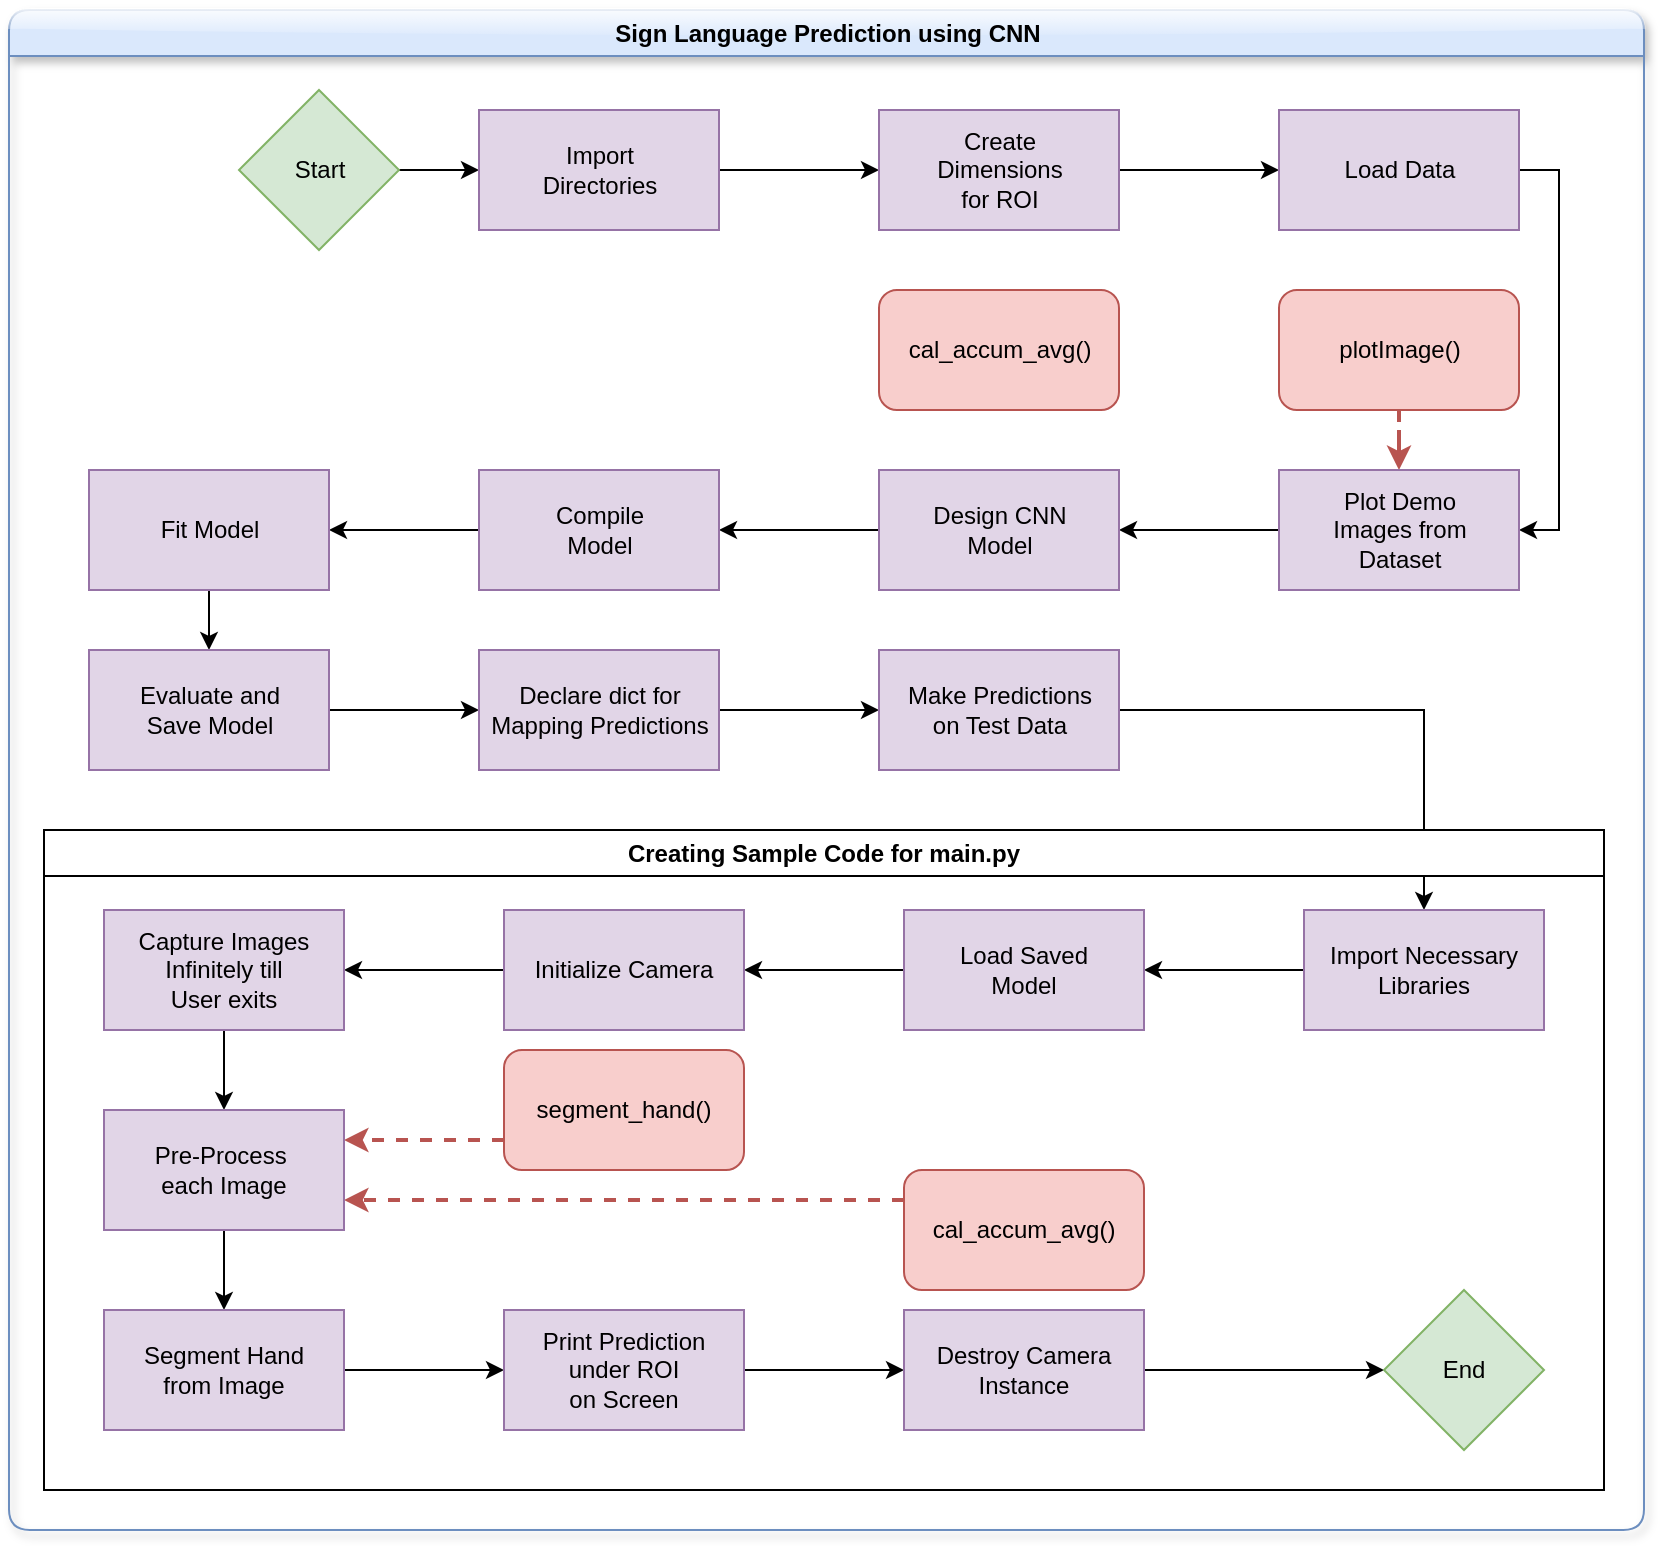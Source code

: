 <mxfile version="24.8.4">
  <diagram name="Page-1" id="0_1R4PRj_9CvCNdP9Kdg">
    <mxGraphModel dx="1862" dy="928" grid="1" gridSize="10" guides="1" tooltips="1" connect="1" arrows="1" fold="1" page="1" pageScale="1" pageWidth="850" pageHeight="1100" math="0" shadow="0">
      <root>
        <mxCell id="0" />
        <mxCell id="1" parent="0" />
        <mxCell id="QvLPRMVJT-h4GtG450_0-12" style="edgeStyle=orthogonalEdgeStyle;rounded=0;orthogonalLoop=1;jettySize=auto;html=1;exitX=1;exitY=0.5;exitDx=0;exitDy=0;entryX=0;entryY=0.5;entryDx=0;entryDy=0;" edge="1" parent="1" source="QvLPRMVJT-h4GtG450_0-1" target="QvLPRMVJT-h4GtG450_0-2">
          <mxGeometry relative="1" as="geometry" />
        </mxCell>
        <mxCell id="QvLPRMVJT-h4GtG450_0-1" value="Start" style="rhombus;whiteSpace=wrap;html=1;fillColor=#d5e8d4;strokeColor=#82b366;" vertex="1" parent="1">
          <mxGeometry x="127.5" y="140" width="80" height="80" as="geometry" />
        </mxCell>
        <mxCell id="QvLPRMVJT-h4GtG450_0-13" style="edgeStyle=orthogonalEdgeStyle;rounded=0;orthogonalLoop=1;jettySize=auto;html=1;exitX=1;exitY=0.5;exitDx=0;exitDy=0;entryX=0;entryY=0.5;entryDx=0;entryDy=0;" edge="1" parent="1" source="QvLPRMVJT-h4GtG450_0-2" target="QvLPRMVJT-h4GtG450_0-3">
          <mxGeometry relative="1" as="geometry" />
        </mxCell>
        <mxCell id="QvLPRMVJT-h4GtG450_0-2" value="&lt;div&gt;Import&lt;/div&gt;&lt;div&gt;Directories&lt;br&gt;&lt;/div&gt;" style="rounded=0;whiteSpace=wrap;html=1;fillColor=#e1d5e7;strokeColor=#9673a6;" vertex="1" parent="1">
          <mxGeometry x="247.5" y="150" width="120" height="60" as="geometry" />
        </mxCell>
        <mxCell id="QvLPRMVJT-h4GtG450_0-14" style="edgeStyle=orthogonalEdgeStyle;rounded=0;orthogonalLoop=1;jettySize=auto;html=1;exitX=1;exitY=0.5;exitDx=0;exitDy=0;entryX=0;entryY=0.5;entryDx=0;entryDy=0;" edge="1" parent="1" source="QvLPRMVJT-h4GtG450_0-3" target="QvLPRMVJT-h4GtG450_0-5">
          <mxGeometry relative="1" as="geometry" />
        </mxCell>
        <mxCell id="QvLPRMVJT-h4GtG450_0-3" value="&lt;div&gt;Create&lt;/div&gt;&lt;div&gt;Dimensions&lt;/div&gt;&lt;div&gt;for ROI&lt;br&gt;&lt;/div&gt;" style="rounded=0;whiteSpace=wrap;html=1;fillColor=#e1d5e7;strokeColor=#9673a6;" vertex="1" parent="1">
          <mxGeometry x="447.5" y="150" width="120" height="60" as="geometry" />
        </mxCell>
        <mxCell id="QvLPRMVJT-h4GtG450_0-4" value="cal_accum_avg()" style="rounded=1;whiteSpace=wrap;html=1;fillColor=#f8cecc;strokeColor=#b85450;" vertex="1" parent="1">
          <mxGeometry x="447.5" y="240" width="120" height="60" as="geometry" />
        </mxCell>
        <mxCell id="QvLPRMVJT-h4GtG450_0-15" style="edgeStyle=orthogonalEdgeStyle;rounded=0;orthogonalLoop=1;jettySize=auto;html=1;exitX=1;exitY=0.5;exitDx=0;exitDy=0;entryX=1;entryY=0.5;entryDx=0;entryDy=0;" edge="1" parent="1" source="QvLPRMVJT-h4GtG450_0-5" target="QvLPRMVJT-h4GtG450_0-7">
          <mxGeometry relative="1" as="geometry" />
        </mxCell>
        <mxCell id="QvLPRMVJT-h4GtG450_0-5" value="Load Data" style="rounded=0;whiteSpace=wrap;html=1;fillColor=#e1d5e7;strokeColor=#9673a6;" vertex="1" parent="1">
          <mxGeometry x="647.5" y="150" width="120" height="60" as="geometry" />
        </mxCell>
        <mxCell id="QvLPRMVJT-h4GtG450_0-19" style="edgeStyle=orthogonalEdgeStyle;rounded=0;orthogonalLoop=1;jettySize=auto;html=1;exitX=0.5;exitY=1;exitDx=0;exitDy=0;fillColor=#f8cecc;strokeColor=#b85450;dashed=1;strokeWidth=2;" edge="1" parent="1" source="QvLPRMVJT-h4GtG450_0-6" target="QvLPRMVJT-h4GtG450_0-7">
          <mxGeometry relative="1" as="geometry" />
        </mxCell>
        <mxCell id="QvLPRMVJT-h4GtG450_0-6" value="plotImage()" style="rounded=1;whiteSpace=wrap;html=1;fillColor=#f8cecc;strokeColor=#b85450;" vertex="1" parent="1">
          <mxGeometry x="647.5" y="240" width="120" height="60" as="geometry" />
        </mxCell>
        <mxCell id="QvLPRMVJT-h4GtG450_0-16" style="edgeStyle=orthogonalEdgeStyle;rounded=0;orthogonalLoop=1;jettySize=auto;html=1;exitX=0;exitY=0.5;exitDx=0;exitDy=0;entryX=1;entryY=0.5;entryDx=0;entryDy=0;" edge="1" parent="1" source="QvLPRMVJT-h4GtG450_0-7" target="QvLPRMVJT-h4GtG450_0-8">
          <mxGeometry relative="1" as="geometry" />
        </mxCell>
        <mxCell id="QvLPRMVJT-h4GtG450_0-7" value="&lt;div&gt;Plot Demo&lt;/div&gt;&lt;div&gt;Images from&lt;/div&gt;&lt;div&gt;Dataset&lt;br&gt;&lt;/div&gt;" style="rounded=0;whiteSpace=wrap;html=1;fillColor=#e1d5e7;strokeColor=#9673a6;" vertex="1" parent="1">
          <mxGeometry x="647.5" y="330" width="120" height="60" as="geometry" />
        </mxCell>
        <mxCell id="QvLPRMVJT-h4GtG450_0-17" style="edgeStyle=orthogonalEdgeStyle;rounded=0;orthogonalLoop=1;jettySize=auto;html=1;exitX=0;exitY=0.5;exitDx=0;exitDy=0;entryX=1;entryY=0.5;entryDx=0;entryDy=0;" edge="1" parent="1" source="QvLPRMVJT-h4GtG450_0-8" target="QvLPRMVJT-h4GtG450_0-9">
          <mxGeometry relative="1" as="geometry" />
        </mxCell>
        <mxCell id="QvLPRMVJT-h4GtG450_0-8" value="&lt;div&gt;Design CNN&lt;/div&gt;&lt;div&gt;Model&lt;br&gt;&lt;/div&gt;" style="rounded=0;whiteSpace=wrap;html=1;fillColor=#e1d5e7;strokeColor=#9673a6;" vertex="1" parent="1">
          <mxGeometry x="447.5" y="330" width="120" height="60" as="geometry" />
        </mxCell>
        <mxCell id="QvLPRMVJT-h4GtG450_0-18" style="edgeStyle=orthogonalEdgeStyle;rounded=0;orthogonalLoop=1;jettySize=auto;html=1;exitX=0;exitY=0.5;exitDx=0;exitDy=0;entryX=1;entryY=0.5;entryDx=0;entryDy=0;" edge="1" parent="1" source="QvLPRMVJT-h4GtG450_0-9" target="QvLPRMVJT-h4GtG450_0-10">
          <mxGeometry relative="1" as="geometry" />
        </mxCell>
        <mxCell id="QvLPRMVJT-h4GtG450_0-9" value="&lt;div&gt;Compile&lt;/div&gt;&lt;div&gt;Model&lt;br&gt;&lt;/div&gt;" style="rounded=0;whiteSpace=wrap;html=1;fillColor=#e1d5e7;strokeColor=#9673a6;" vertex="1" parent="1">
          <mxGeometry x="247.5" y="330" width="120" height="60" as="geometry" />
        </mxCell>
        <mxCell id="QvLPRMVJT-h4GtG450_0-22" style="edgeStyle=orthogonalEdgeStyle;rounded=0;orthogonalLoop=1;jettySize=auto;html=1;exitX=0.5;exitY=1;exitDx=0;exitDy=0;entryX=0.5;entryY=0;entryDx=0;entryDy=0;" edge="1" parent="1" source="QvLPRMVJT-h4GtG450_0-10" target="QvLPRMVJT-h4GtG450_0-11">
          <mxGeometry relative="1" as="geometry" />
        </mxCell>
        <mxCell id="QvLPRMVJT-h4GtG450_0-10" value="Fit Model" style="rounded=0;whiteSpace=wrap;html=1;fillColor=#e1d5e7;strokeColor=#9673a6;" vertex="1" parent="1">
          <mxGeometry x="52.5" y="330" width="120" height="60" as="geometry" />
        </mxCell>
        <mxCell id="QvLPRMVJT-h4GtG450_0-23" style="edgeStyle=orthogonalEdgeStyle;rounded=0;orthogonalLoop=1;jettySize=auto;html=1;exitX=1;exitY=0.5;exitDx=0;exitDy=0;entryX=0;entryY=0.5;entryDx=0;entryDy=0;" edge="1" parent="1" source="QvLPRMVJT-h4GtG450_0-11" target="QvLPRMVJT-h4GtG450_0-20">
          <mxGeometry relative="1" as="geometry" />
        </mxCell>
        <mxCell id="QvLPRMVJT-h4GtG450_0-11" value="&lt;div&gt;Evaluate and &lt;br&gt;&lt;/div&gt;&lt;div&gt;Save Model&lt;br&gt;&lt;/div&gt;" style="rounded=0;whiteSpace=wrap;html=1;fillColor=#e1d5e7;strokeColor=#9673a6;" vertex="1" parent="1">
          <mxGeometry x="52.5" y="420" width="120" height="60" as="geometry" />
        </mxCell>
        <mxCell id="QvLPRMVJT-h4GtG450_0-24" style="edgeStyle=orthogonalEdgeStyle;rounded=0;orthogonalLoop=1;jettySize=auto;html=1;exitX=1;exitY=0.5;exitDx=0;exitDy=0;entryX=0;entryY=0.5;entryDx=0;entryDy=0;" edge="1" parent="1" source="QvLPRMVJT-h4GtG450_0-20" target="QvLPRMVJT-h4GtG450_0-21">
          <mxGeometry relative="1" as="geometry" />
        </mxCell>
        <mxCell id="QvLPRMVJT-h4GtG450_0-20" value="&lt;div&gt;Declare dict for&lt;/div&gt;&lt;div&gt;Mapping Predictions&lt;br&gt;&lt;/div&gt;" style="rounded=0;whiteSpace=wrap;html=1;fillColor=#e1d5e7;strokeColor=#9673a6;" vertex="1" parent="1">
          <mxGeometry x="247.5" y="420" width="120" height="60" as="geometry" />
        </mxCell>
        <mxCell id="QvLPRMVJT-h4GtG450_0-46" style="edgeStyle=orthogonalEdgeStyle;rounded=0;orthogonalLoop=1;jettySize=auto;html=1;exitX=1;exitY=0.5;exitDx=0;exitDy=0;entryX=0.5;entryY=0;entryDx=0;entryDy=0;" edge="1" parent="1" source="QvLPRMVJT-h4GtG450_0-21" target="QvLPRMVJT-h4GtG450_0-26">
          <mxGeometry relative="1" as="geometry" />
        </mxCell>
        <mxCell id="QvLPRMVJT-h4GtG450_0-21" value="&lt;div&gt;Make Predictions&lt;/div&gt;&lt;div&gt;on Test Data&lt;br&gt;&lt;/div&gt;" style="rounded=0;whiteSpace=wrap;html=1;fillColor=#e1d5e7;strokeColor=#9673a6;" vertex="1" parent="1">
          <mxGeometry x="447.5" y="420" width="120" height="60" as="geometry" />
        </mxCell>
        <mxCell id="QvLPRMVJT-h4GtG450_0-49" value="Sign Language Prediction using CNN" style="swimlane;whiteSpace=wrap;html=1;fillColor=#dae8fc;strokeColor=#6c8ebf;rounded=1;shadow=1;glass=1;" vertex="1" parent="1">
          <mxGeometry x="12.5" y="100" width="817.5" height="760" as="geometry" />
        </mxCell>
        <mxCell id="QvLPRMVJT-h4GtG450_0-25" value="Creating Sample Code for main.py" style="swimlane;whiteSpace=wrap;html=1;" vertex="1" parent="1">
          <mxGeometry x="30" y="510" width="780" height="330" as="geometry" />
        </mxCell>
        <mxCell id="QvLPRMVJT-h4GtG450_0-31" style="edgeStyle=orthogonalEdgeStyle;rounded=0;orthogonalLoop=1;jettySize=auto;html=1;exitX=0;exitY=0.5;exitDx=0;exitDy=0;entryX=1;entryY=0.5;entryDx=0;entryDy=0;" edge="1" parent="QvLPRMVJT-h4GtG450_0-25" source="QvLPRMVJT-h4GtG450_0-26" target="QvLPRMVJT-h4GtG450_0-27">
          <mxGeometry relative="1" as="geometry" />
        </mxCell>
        <mxCell id="QvLPRMVJT-h4GtG450_0-26" value="&lt;div&gt;Import Necessary&lt;/div&gt;&lt;div&gt;Libraries&lt;br&gt;&lt;/div&gt;" style="rounded=0;whiteSpace=wrap;html=1;fillColor=#e1d5e7;strokeColor=#9673a6;" vertex="1" parent="QvLPRMVJT-h4GtG450_0-25">
          <mxGeometry x="630" y="40" width="120" height="60" as="geometry" />
        </mxCell>
        <mxCell id="QvLPRMVJT-h4GtG450_0-32" style="edgeStyle=orthogonalEdgeStyle;rounded=0;orthogonalLoop=1;jettySize=auto;html=1;exitX=0;exitY=0.5;exitDx=0;exitDy=0;" edge="1" parent="QvLPRMVJT-h4GtG450_0-25" source="QvLPRMVJT-h4GtG450_0-27" target="QvLPRMVJT-h4GtG450_0-30">
          <mxGeometry relative="1" as="geometry" />
        </mxCell>
        <mxCell id="QvLPRMVJT-h4GtG450_0-27" value="&lt;div&gt;Load Saved&lt;/div&gt;&lt;div&gt;Model&lt;br&gt;&lt;/div&gt;" style="rounded=0;whiteSpace=wrap;html=1;fillColor=#e1d5e7;strokeColor=#9673a6;" vertex="1" parent="QvLPRMVJT-h4GtG450_0-25">
          <mxGeometry x="430" y="40" width="120" height="60" as="geometry" />
        </mxCell>
        <mxCell id="QvLPRMVJT-h4GtG450_0-45" style="edgeStyle=orthogonalEdgeStyle;rounded=0;orthogonalLoop=1;jettySize=auto;html=1;exitX=0;exitY=0.25;exitDx=0;exitDy=0;entryX=1;entryY=0.75;entryDx=0;entryDy=0;dashed=1;fillColor=#f8cecc;strokeColor=#b85450;strokeWidth=2;" edge="1" parent="QvLPRMVJT-h4GtG450_0-25" source="QvLPRMVJT-h4GtG450_0-28" target="QvLPRMVJT-h4GtG450_0-35">
          <mxGeometry relative="1" as="geometry" />
        </mxCell>
        <mxCell id="QvLPRMVJT-h4GtG450_0-28" value="cal_accum_avg()" style="rounded=1;whiteSpace=wrap;html=1;fillColor=#f8cecc;strokeColor=#b85450;" vertex="1" parent="QvLPRMVJT-h4GtG450_0-25">
          <mxGeometry x="430" y="170" width="120" height="60" as="geometry" />
        </mxCell>
        <mxCell id="QvLPRMVJT-h4GtG450_0-44" style="edgeStyle=orthogonalEdgeStyle;rounded=0;orthogonalLoop=1;jettySize=auto;html=1;exitX=0;exitY=0.75;exitDx=0;exitDy=0;entryX=1;entryY=0.25;entryDx=0;entryDy=0;fillColor=#f8cecc;strokeColor=#b85450;dashed=1;strokeWidth=2;" edge="1" parent="QvLPRMVJT-h4GtG450_0-25" source="QvLPRMVJT-h4GtG450_0-29" target="QvLPRMVJT-h4GtG450_0-35">
          <mxGeometry relative="1" as="geometry" />
        </mxCell>
        <mxCell id="QvLPRMVJT-h4GtG450_0-29" value="segment_hand()" style="rounded=1;whiteSpace=wrap;html=1;fillColor=#f8cecc;strokeColor=#b85450;" vertex="1" parent="QvLPRMVJT-h4GtG450_0-25">
          <mxGeometry x="230" y="110" width="120" height="60" as="geometry" />
        </mxCell>
        <mxCell id="QvLPRMVJT-h4GtG450_0-34" style="edgeStyle=orthogonalEdgeStyle;rounded=0;orthogonalLoop=1;jettySize=auto;html=1;exitX=0;exitY=0.5;exitDx=0;exitDy=0;entryX=1;entryY=0.5;entryDx=0;entryDy=0;" edge="1" parent="QvLPRMVJT-h4GtG450_0-25" source="QvLPRMVJT-h4GtG450_0-30" target="QvLPRMVJT-h4GtG450_0-33">
          <mxGeometry relative="1" as="geometry" />
        </mxCell>
        <mxCell id="QvLPRMVJT-h4GtG450_0-30" value="Initialize Camera" style="rounded=0;whiteSpace=wrap;html=1;fillColor=#e1d5e7;strokeColor=#9673a6;" vertex="1" parent="QvLPRMVJT-h4GtG450_0-25">
          <mxGeometry x="230" y="40" width="120" height="60" as="geometry" />
        </mxCell>
        <mxCell id="QvLPRMVJT-h4GtG450_0-36" style="edgeStyle=orthogonalEdgeStyle;rounded=0;orthogonalLoop=1;jettySize=auto;html=1;exitX=0.5;exitY=1;exitDx=0;exitDy=0;entryX=0.5;entryY=0;entryDx=0;entryDy=0;" edge="1" parent="QvLPRMVJT-h4GtG450_0-25" source="QvLPRMVJT-h4GtG450_0-33" target="QvLPRMVJT-h4GtG450_0-35">
          <mxGeometry relative="1" as="geometry" />
        </mxCell>
        <mxCell id="QvLPRMVJT-h4GtG450_0-33" value="&lt;div&gt;Capture Images&lt;/div&gt;&lt;div&gt;Infinitely till&lt;/div&gt;&lt;div&gt;User exits&lt;br&gt;&lt;/div&gt;" style="rounded=0;whiteSpace=wrap;html=1;fillColor=#e1d5e7;strokeColor=#9673a6;" vertex="1" parent="QvLPRMVJT-h4GtG450_0-25">
          <mxGeometry x="30" y="40" width="120" height="60" as="geometry" />
        </mxCell>
        <mxCell id="QvLPRMVJT-h4GtG450_0-38" style="edgeStyle=orthogonalEdgeStyle;rounded=0;orthogonalLoop=1;jettySize=auto;html=1;exitX=0.5;exitY=1;exitDx=0;exitDy=0;" edge="1" parent="QvLPRMVJT-h4GtG450_0-25" source="QvLPRMVJT-h4GtG450_0-35" target="QvLPRMVJT-h4GtG450_0-37">
          <mxGeometry relative="1" as="geometry" />
        </mxCell>
        <mxCell id="QvLPRMVJT-h4GtG450_0-35" value="&lt;div&gt;Pre-Process&amp;nbsp;&lt;/div&gt;&lt;div&gt;each Image&lt;/div&gt;" style="rounded=0;whiteSpace=wrap;html=1;fillColor=#e1d5e7;strokeColor=#9673a6;" vertex="1" parent="QvLPRMVJT-h4GtG450_0-25">
          <mxGeometry x="30" y="140" width="120" height="60" as="geometry" />
        </mxCell>
        <mxCell id="QvLPRMVJT-h4GtG450_0-40" style="edgeStyle=orthogonalEdgeStyle;rounded=0;orthogonalLoop=1;jettySize=auto;html=1;exitX=1;exitY=0.5;exitDx=0;exitDy=0;entryX=0;entryY=0.5;entryDx=0;entryDy=0;" edge="1" parent="QvLPRMVJT-h4GtG450_0-25" source="QvLPRMVJT-h4GtG450_0-37" target="QvLPRMVJT-h4GtG450_0-39">
          <mxGeometry relative="1" as="geometry" />
        </mxCell>
        <mxCell id="QvLPRMVJT-h4GtG450_0-37" value="&lt;div&gt;Segment Hand&lt;/div&gt;&lt;div&gt;from Image&lt;br&gt;&lt;/div&gt;" style="rounded=0;whiteSpace=wrap;html=1;fillColor=#e1d5e7;strokeColor=#9673a6;" vertex="1" parent="QvLPRMVJT-h4GtG450_0-25">
          <mxGeometry x="30" y="240" width="120" height="60" as="geometry" />
        </mxCell>
        <mxCell id="QvLPRMVJT-h4GtG450_0-42" style="edgeStyle=orthogonalEdgeStyle;rounded=0;orthogonalLoop=1;jettySize=auto;html=1;exitX=1;exitY=0.5;exitDx=0;exitDy=0;entryX=0;entryY=0.5;entryDx=0;entryDy=0;" edge="1" parent="QvLPRMVJT-h4GtG450_0-25" source="QvLPRMVJT-h4GtG450_0-39" target="QvLPRMVJT-h4GtG450_0-41">
          <mxGeometry relative="1" as="geometry" />
        </mxCell>
        <mxCell id="QvLPRMVJT-h4GtG450_0-39" value="&lt;div&gt;Print Prediction&lt;/div&gt;&lt;div&gt;under ROI &lt;br&gt;&lt;/div&gt;&lt;div&gt;on Screen&lt;br&gt;&lt;/div&gt;" style="rounded=0;whiteSpace=wrap;html=1;fillColor=#e1d5e7;strokeColor=#9673a6;" vertex="1" parent="QvLPRMVJT-h4GtG450_0-25">
          <mxGeometry x="230" y="240" width="120" height="60" as="geometry" />
        </mxCell>
        <mxCell id="QvLPRMVJT-h4GtG450_0-48" style="edgeStyle=orthogonalEdgeStyle;rounded=0;orthogonalLoop=1;jettySize=auto;html=1;exitX=1;exitY=0.5;exitDx=0;exitDy=0;entryX=0;entryY=0.5;entryDx=0;entryDy=0;" edge="1" parent="QvLPRMVJT-h4GtG450_0-25" source="QvLPRMVJT-h4GtG450_0-41" target="QvLPRMVJT-h4GtG450_0-47">
          <mxGeometry relative="1" as="geometry" />
        </mxCell>
        <mxCell id="QvLPRMVJT-h4GtG450_0-41" value="&lt;div&gt;Destroy Camera&lt;/div&gt;&lt;div&gt;Instance&lt;br&gt;&lt;/div&gt;" style="rounded=0;whiteSpace=wrap;html=1;fillColor=#e1d5e7;strokeColor=#9673a6;" vertex="1" parent="QvLPRMVJT-h4GtG450_0-25">
          <mxGeometry x="430" y="240" width="120" height="60" as="geometry" />
        </mxCell>
        <mxCell id="QvLPRMVJT-h4GtG450_0-47" value="End" style="rhombus;whiteSpace=wrap;html=1;fillColor=#d5e8d4;strokeColor=#82b366;" vertex="1" parent="QvLPRMVJT-h4GtG450_0-25">
          <mxGeometry x="670" y="230" width="80" height="80" as="geometry" />
        </mxCell>
      </root>
    </mxGraphModel>
  </diagram>
</mxfile>

